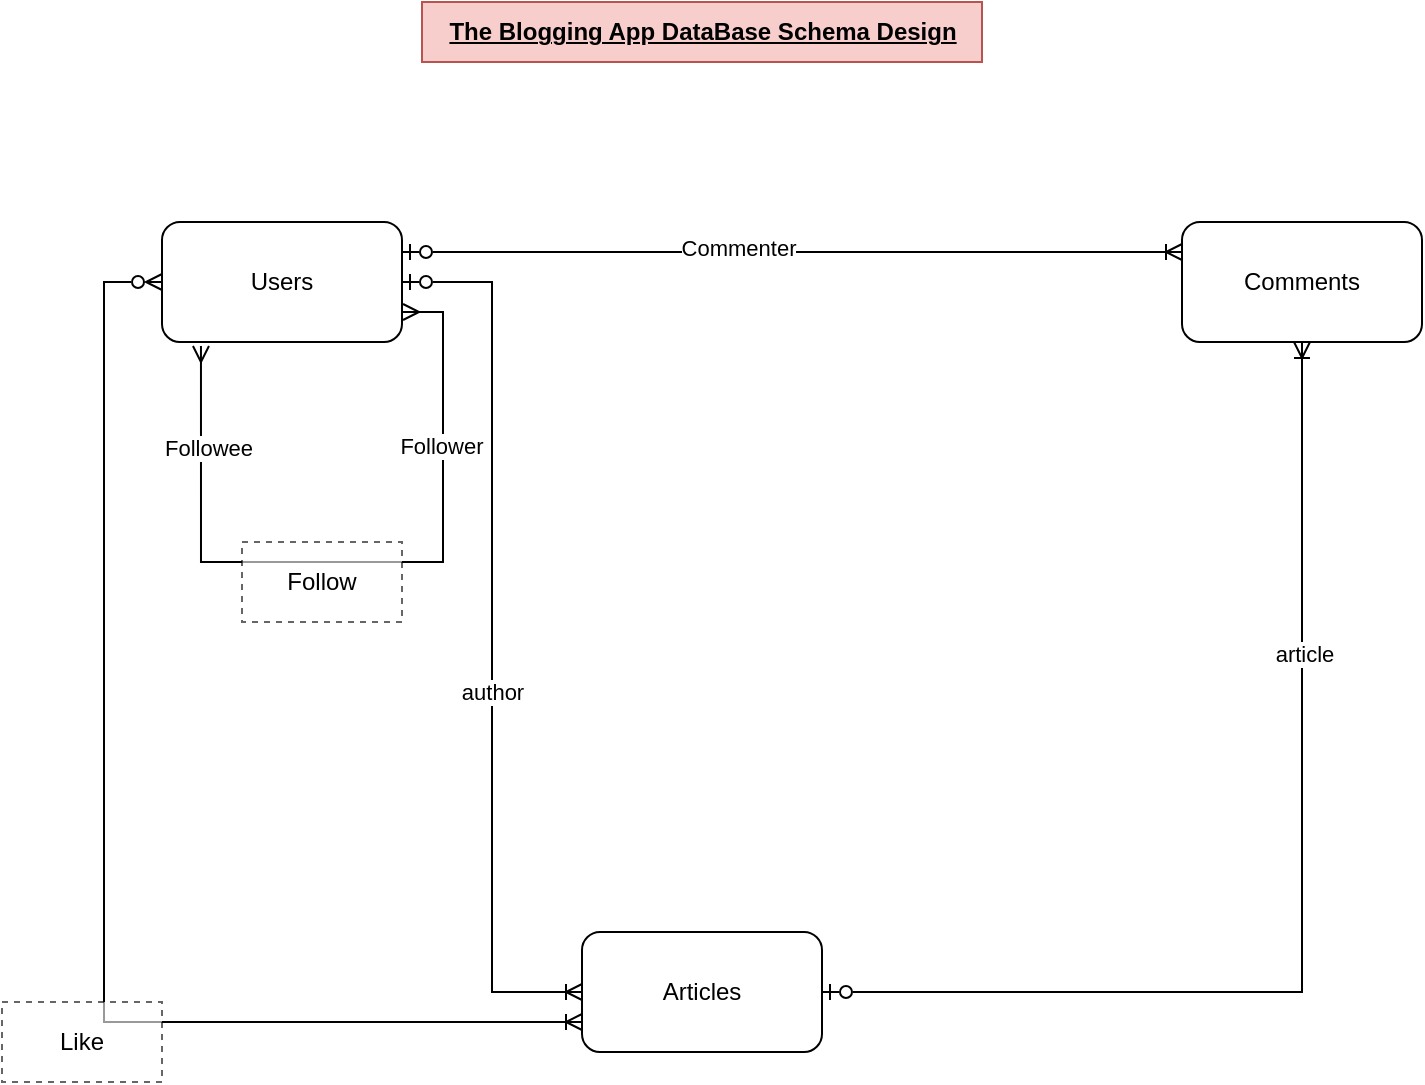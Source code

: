 <mxfile version="22.1.3" type="github">
  <diagram id="C5RBs43oDa-KdzZeNtuy" name="Page-1">
    <mxGraphModel dx="1434" dy="828" grid="1" gridSize="10" guides="1" tooltips="1" connect="1" arrows="1" fold="1" page="1" pageScale="1" pageWidth="827" pageHeight="1169" math="0" shadow="0">
      <root>
        <mxCell id="WIyWlLk6GJQsqaUBKTNV-0" />
        <mxCell id="WIyWlLk6GJQsqaUBKTNV-1" parent="WIyWlLk6GJQsqaUBKTNV-0" />
        <mxCell id="GVuecCbRthxJJ8NPHwU5-7" style="edgeStyle=orthogonalEdgeStyle;rounded=0;orthogonalLoop=1;jettySize=auto;html=1;exitX=1;exitY=0.25;exitDx=0;exitDy=0;entryX=0;entryY=0.25;entryDx=0;entryDy=0;endArrow=ERoneToMany;endFill=0;startArrow=ERzeroToOne;startFill=0;" edge="1" parent="WIyWlLk6GJQsqaUBKTNV-1" source="GVuecCbRthxJJ8NPHwU5-0" target="GVuecCbRthxJJ8NPHwU5-1">
          <mxGeometry relative="1" as="geometry" />
        </mxCell>
        <mxCell id="GVuecCbRthxJJ8NPHwU5-16" value="Commenter" style="edgeLabel;html=1;align=center;verticalAlign=middle;resizable=0;points=[];" vertex="1" connectable="0" parent="GVuecCbRthxJJ8NPHwU5-7">
          <mxGeometry x="-0.139" y="2" relative="1" as="geometry">
            <mxPoint as="offset" />
          </mxGeometry>
        </mxCell>
        <mxCell id="GVuecCbRthxJJ8NPHwU5-11" style="edgeStyle=orthogonalEdgeStyle;rounded=0;orthogonalLoop=1;jettySize=auto;html=1;exitX=0;exitY=0.5;exitDx=0;exitDy=0;entryX=0;entryY=0.75;entryDx=0;entryDy=0;endArrow=ERoneToMany;endFill=0;startArrow=ERzeroToMany;startFill=0;" edge="1" parent="WIyWlLk6GJQsqaUBKTNV-1" source="GVuecCbRthxJJ8NPHwU5-0" target="GVuecCbRthxJJ8NPHwU5-2">
          <mxGeometry relative="1" as="geometry">
            <mxPoint x="80" y="640" as="targetPoint" />
            <Array as="points">
              <mxPoint x="81" y="230" />
              <mxPoint x="81" y="600" />
            </Array>
          </mxGeometry>
        </mxCell>
        <mxCell id="GVuecCbRthxJJ8NPHwU5-0" value="Users" style="rounded=1;whiteSpace=wrap;html=1;" vertex="1" parent="WIyWlLk6GJQsqaUBKTNV-1">
          <mxGeometry x="110" y="200" width="120" height="60" as="geometry" />
        </mxCell>
        <mxCell id="GVuecCbRthxJJ8NPHwU5-1" value="Comments" style="rounded=1;whiteSpace=wrap;html=1;" vertex="1" parent="WIyWlLk6GJQsqaUBKTNV-1">
          <mxGeometry x="620" y="200" width="120" height="60" as="geometry" />
        </mxCell>
        <mxCell id="GVuecCbRthxJJ8NPHwU5-6" style="edgeStyle=orthogonalEdgeStyle;rounded=0;orthogonalLoop=1;jettySize=auto;html=1;exitX=0;exitY=0.5;exitDx=0;exitDy=0;endArrow=ERzeroToOne;endFill=0;entryX=1;entryY=0.5;entryDx=0;entryDy=0;startArrow=ERoneToMany;startFill=0;" edge="1" parent="WIyWlLk6GJQsqaUBKTNV-1" source="GVuecCbRthxJJ8NPHwU5-2" target="GVuecCbRthxJJ8NPHwU5-0">
          <mxGeometry relative="1" as="geometry">
            <mxPoint x="240" y="230" as="targetPoint" />
          </mxGeometry>
        </mxCell>
        <mxCell id="GVuecCbRthxJJ8NPHwU5-18" value="author" style="edgeLabel;html=1;align=center;verticalAlign=middle;resizable=0;points=[];" vertex="1" connectable="0" parent="GVuecCbRthxJJ8NPHwU5-6">
          <mxGeometry x="-0.124" relative="1" as="geometry">
            <mxPoint as="offset" />
          </mxGeometry>
        </mxCell>
        <mxCell id="GVuecCbRthxJJ8NPHwU5-2" value="Articles" style="rounded=1;whiteSpace=wrap;html=1;" vertex="1" parent="WIyWlLk6GJQsqaUBKTNV-1">
          <mxGeometry x="320" y="555" width="120" height="60" as="geometry" />
        </mxCell>
        <mxCell id="GVuecCbRthxJJ8NPHwU5-5" style="edgeStyle=orthogonalEdgeStyle;rounded=0;orthogonalLoop=1;jettySize=auto;html=1;exitX=1;exitY=0.5;exitDx=0;exitDy=0;endArrow=ERoneToMany;endFill=0;startArrow=ERzeroToOne;startFill=0;" edge="1" parent="WIyWlLk6GJQsqaUBKTNV-1" source="GVuecCbRthxJJ8NPHwU5-2" target="GVuecCbRthxJJ8NPHwU5-1">
          <mxGeometry relative="1" as="geometry" />
        </mxCell>
        <mxCell id="GVuecCbRthxJJ8NPHwU5-17" value="article" style="edgeLabel;html=1;align=center;verticalAlign=middle;resizable=0;points=[];" vertex="1" connectable="0" parent="GVuecCbRthxJJ8NPHwU5-5">
          <mxGeometry x="0.448" y="-1" relative="1" as="geometry">
            <mxPoint as="offset" />
          </mxGeometry>
        </mxCell>
        <mxCell id="GVuecCbRthxJJ8NPHwU5-8" style="edgeStyle=orthogonalEdgeStyle;rounded=0;orthogonalLoop=1;jettySize=auto;html=1;exitX=1;exitY=0.75;exitDx=0;exitDy=0;entryX=0.158;entryY=1.033;entryDx=0;entryDy=0;entryPerimeter=0;endArrow=ERmany;endFill=0;startArrow=ERmany;startFill=0;" edge="1" parent="WIyWlLk6GJQsqaUBKTNV-1">
          <mxGeometry relative="1" as="geometry">
            <mxPoint x="230.52" y="245" as="sourcePoint" />
            <mxPoint x="129.48" y="261.98" as="targetPoint" />
            <Array as="points">
              <mxPoint x="250.52" y="245" />
              <mxPoint x="250.52" y="370" />
              <mxPoint x="129.52" y="370" />
            </Array>
          </mxGeometry>
        </mxCell>
        <mxCell id="GVuecCbRthxJJ8NPHwU5-12" value="Followee" style="edgeLabel;html=1;align=center;verticalAlign=middle;resizable=0;points=[];" vertex="1" connectable="0" parent="GVuecCbRthxJJ8NPHwU5-8">
          <mxGeometry x="0.727" y="-3" relative="1" as="geometry">
            <mxPoint as="offset" />
          </mxGeometry>
        </mxCell>
        <mxCell id="GVuecCbRthxJJ8NPHwU5-13" value="Follower&amp;nbsp;" style="edgeLabel;html=1;align=center;verticalAlign=middle;resizable=0;points=[];" vertex="1" connectable="0" parent="GVuecCbRthxJJ8NPHwU5-8">
          <mxGeometry x="-0.535" relative="1" as="geometry">
            <mxPoint as="offset" />
          </mxGeometry>
        </mxCell>
        <mxCell id="GVuecCbRthxJJ8NPHwU5-9" value="Follow" style="rounded=0;whiteSpace=wrap;html=1;dashed=1;opacity=60;" vertex="1" parent="WIyWlLk6GJQsqaUBKTNV-1">
          <mxGeometry x="150" y="360" width="80" height="40" as="geometry" />
        </mxCell>
        <mxCell id="GVuecCbRthxJJ8NPHwU5-14" value="Like" style="rounded=0;whiteSpace=wrap;html=1;dashed=1;opacity=60;" vertex="1" parent="WIyWlLk6GJQsqaUBKTNV-1">
          <mxGeometry x="30" y="590" width="80" height="40" as="geometry" />
        </mxCell>
        <mxCell id="GVuecCbRthxJJ8NPHwU5-19" value="The Blogging App DataBase Schema Design" style="text;html=1;align=center;verticalAlign=middle;resizable=0;points=[];autosize=1;strokeColor=#b85450;fillColor=#f8cecc;rounded=0;fontStyle=5" vertex="1" parent="WIyWlLk6GJQsqaUBKTNV-1">
          <mxGeometry x="240" y="90" width="280" height="30" as="geometry" />
        </mxCell>
      </root>
    </mxGraphModel>
  </diagram>
</mxfile>
